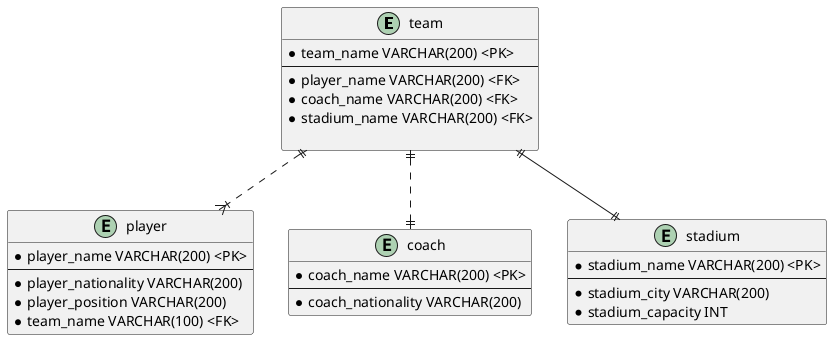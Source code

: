 @startuml
entity team {
* team_name VARCHAR(200) <PK>
--
*player_name VARCHAR(200) <FK>
* coach_name VARCHAR(200) <FK>
* stadium_name VARCHAR(200) <FK>

}

entity player {
* player_name VARCHAR(200) <PK>
--
* player_nationality VARCHAR(200)
* player_position VARCHAR(200)
* team_name VARCHAR(100) <FK>
}

entity coach {
* coach_name VARCHAR(200) <PK>
--
* coach_nationality VARCHAR(200)
}

entity stadium {
* stadium_name VARCHAR(200) <PK>
--
* stadium_city VARCHAR(200)
* stadium_capacity INT
}

team ||..|{ player
team ||..|| coach
team ||--|| stadium
@enduml
